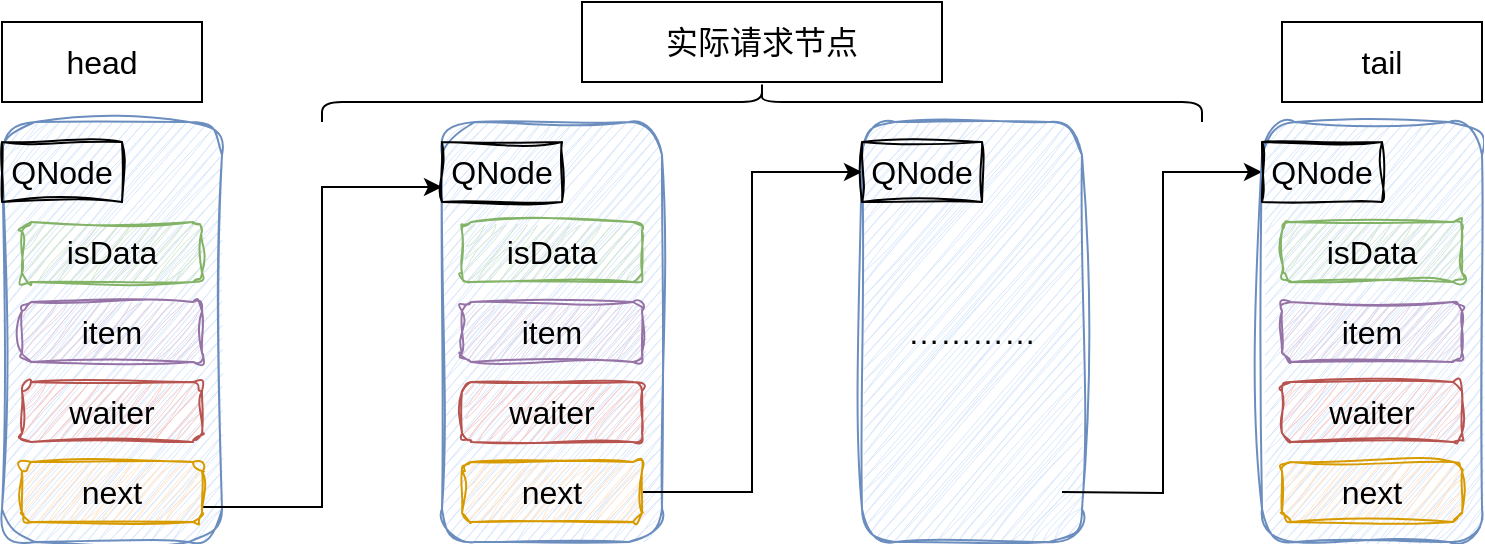 <mxfile version="28.0.6">
  <diagram name="第 1 页" id="DwyS9OOpsNnZXARyc_El">
    <mxGraphModel dx="1011" dy="690" grid="1" gridSize="10" guides="1" tooltips="1" connect="1" arrows="1" fold="1" page="1" pageScale="1" pageWidth="827" pageHeight="1169" math="0" shadow="0">
      <root>
        <mxCell id="0" />
        <mxCell id="1" parent="0" />
        <mxCell id="UEQ5Q8VcIfGj5zaFgwri-1" value="" style="rounded=1;whiteSpace=wrap;html=1;fontSize=16;sketch=1;curveFitting=1;jiggle=2;fillColor=#dae8fc;strokeColor=#6c8ebf;" vertex="1" parent="1">
          <mxGeometry x="20" y="160" width="110" height="210" as="geometry" />
        </mxCell>
        <mxCell id="UEQ5Q8VcIfGj5zaFgwri-2" value="item" style="rounded=1;whiteSpace=wrap;html=1;fontSize=16;sketch=1;curveFitting=1;jiggle=2;fillColor=#e1d5e7;strokeColor=#9673a6;" vertex="1" parent="1">
          <mxGeometry x="30" y="250" width="90" height="30" as="geometry" />
        </mxCell>
        <mxCell id="UEQ5Q8VcIfGj5zaFgwri-3" value="isData" style="rounded=1;whiteSpace=wrap;html=1;fontSize=16;sketch=1;curveFitting=1;jiggle=2;fillColor=#d5e8d4;strokeColor=#82b366;" vertex="1" parent="1">
          <mxGeometry x="30" y="210" width="90" height="30" as="geometry" />
        </mxCell>
        <mxCell id="UEQ5Q8VcIfGj5zaFgwri-4" value="waiter" style="rounded=1;whiteSpace=wrap;html=1;fontSize=16;sketch=1;curveFitting=1;jiggle=2;fillColor=#f8cecc;strokeColor=#b85450;" vertex="1" parent="1">
          <mxGeometry x="30" y="290" width="90" height="30" as="geometry" />
        </mxCell>
        <mxCell id="UEQ5Q8VcIfGj5zaFgwri-26" style="edgeStyle=orthogonalEdgeStyle;rounded=0;orthogonalLoop=1;jettySize=auto;html=1;exitX=1;exitY=0.75;exitDx=0;exitDy=0;entryX=0;entryY=0.75;entryDx=0;entryDy=0;fontSize=16;" edge="1" parent="1" source="UEQ5Q8VcIfGj5zaFgwri-5" target="UEQ5Q8VcIfGj5zaFgwri-12">
          <mxGeometry relative="1" as="geometry" />
        </mxCell>
        <mxCell id="UEQ5Q8VcIfGj5zaFgwri-5" value="next" style="rounded=1;whiteSpace=wrap;html=1;fontSize=16;sketch=1;curveFitting=1;jiggle=2;fillColor=#ffe6cc;strokeColor=#d79b00;" vertex="1" parent="1">
          <mxGeometry x="30" y="330" width="90" height="30" as="geometry" />
        </mxCell>
        <mxCell id="UEQ5Q8VcIfGj5zaFgwri-6" value="QNode" style="text;html=1;align=center;verticalAlign=middle;whiteSpace=wrap;rounded=0;strokeColor=default;sketch=1;curveFitting=1;jiggle=2;fontSize=16;" vertex="1" parent="1">
          <mxGeometry x="20" y="170" width="60" height="30" as="geometry" />
        </mxCell>
        <mxCell id="UEQ5Q8VcIfGj5zaFgwri-7" value="" style="rounded=1;whiteSpace=wrap;html=1;fontSize=16;sketch=1;curveFitting=1;jiggle=2;fillColor=#dae8fc;strokeColor=#6c8ebf;" vertex="1" parent="1">
          <mxGeometry x="240" y="160" width="110" height="210" as="geometry" />
        </mxCell>
        <mxCell id="UEQ5Q8VcIfGj5zaFgwri-8" value="item" style="rounded=1;whiteSpace=wrap;html=1;fontSize=16;sketch=1;curveFitting=1;jiggle=2;fillColor=#e1d5e7;strokeColor=#9673a6;" vertex="1" parent="1">
          <mxGeometry x="250" y="250" width="90" height="30" as="geometry" />
        </mxCell>
        <mxCell id="UEQ5Q8VcIfGj5zaFgwri-9" value="isData" style="rounded=1;whiteSpace=wrap;html=1;fontSize=16;sketch=1;curveFitting=1;jiggle=2;fillColor=#d5e8d4;strokeColor=#82b366;" vertex="1" parent="1">
          <mxGeometry x="250" y="210" width="90" height="30" as="geometry" />
        </mxCell>
        <mxCell id="UEQ5Q8VcIfGj5zaFgwri-10" value="waiter" style="rounded=1;whiteSpace=wrap;html=1;fontSize=16;sketch=1;curveFitting=1;jiggle=2;fillColor=#f8cecc;strokeColor=#b85450;" vertex="1" parent="1">
          <mxGeometry x="250" y="290" width="90" height="30" as="geometry" />
        </mxCell>
        <mxCell id="UEQ5Q8VcIfGj5zaFgwri-27" style="edgeStyle=orthogonalEdgeStyle;rounded=0;orthogonalLoop=1;jettySize=auto;html=1;exitX=1;exitY=0.5;exitDx=0;exitDy=0;entryX=0;entryY=0.5;entryDx=0;entryDy=0;fontSize=16;" edge="1" parent="1" source="UEQ5Q8VcIfGj5zaFgwri-11" target="UEQ5Q8VcIfGj5zaFgwri-18">
          <mxGeometry relative="1" as="geometry" />
        </mxCell>
        <mxCell id="UEQ5Q8VcIfGj5zaFgwri-11" value="next" style="rounded=1;whiteSpace=wrap;html=1;fontSize=16;sketch=1;curveFitting=1;jiggle=2;fillColor=#ffe6cc;strokeColor=#d79b00;" vertex="1" parent="1">
          <mxGeometry x="250" y="330" width="90" height="30" as="geometry" />
        </mxCell>
        <mxCell id="UEQ5Q8VcIfGj5zaFgwri-12" value="QNode" style="text;html=1;align=center;verticalAlign=middle;whiteSpace=wrap;rounded=0;strokeColor=default;sketch=1;curveFitting=1;jiggle=2;fontSize=16;" vertex="1" parent="1">
          <mxGeometry x="240" y="170" width="60" height="30" as="geometry" />
        </mxCell>
        <mxCell id="UEQ5Q8VcIfGj5zaFgwri-13" value="…………" style="rounded=1;whiteSpace=wrap;html=1;fontSize=16;sketch=1;curveFitting=1;jiggle=2;fillColor=#dae8fc;strokeColor=#6c8ebf;" vertex="1" parent="1">
          <mxGeometry x="450" y="160" width="110" height="210" as="geometry" />
        </mxCell>
        <mxCell id="UEQ5Q8VcIfGj5zaFgwri-28" style="edgeStyle=orthogonalEdgeStyle;rounded=0;orthogonalLoop=1;jettySize=auto;html=1;exitX=1;exitY=0.5;exitDx=0;exitDy=0;entryX=0;entryY=0.5;entryDx=0;entryDy=0;fontSize=16;" edge="1" parent="1" target="UEQ5Q8VcIfGj5zaFgwri-25">
          <mxGeometry relative="1" as="geometry">
            <mxPoint x="550" y="345" as="sourcePoint" />
          </mxGeometry>
        </mxCell>
        <mxCell id="UEQ5Q8VcIfGj5zaFgwri-18" value="QNode" style="text;html=1;align=center;verticalAlign=middle;whiteSpace=wrap;rounded=0;strokeColor=default;sketch=1;curveFitting=1;jiggle=2;fontSize=16;" vertex="1" parent="1">
          <mxGeometry x="450" y="170" width="60" height="30" as="geometry" />
        </mxCell>
        <mxCell id="UEQ5Q8VcIfGj5zaFgwri-20" value="" style="rounded=1;whiteSpace=wrap;html=1;fontSize=16;sketch=1;curveFitting=1;jiggle=2;fillColor=#dae8fc;strokeColor=#6c8ebf;" vertex="1" parent="1">
          <mxGeometry x="650" y="160" width="110" height="210" as="geometry" />
        </mxCell>
        <mxCell id="UEQ5Q8VcIfGj5zaFgwri-21" value="item" style="rounded=1;whiteSpace=wrap;html=1;fontSize=16;sketch=1;curveFitting=1;jiggle=2;fillColor=#e1d5e7;strokeColor=#9673a6;" vertex="1" parent="1">
          <mxGeometry x="660" y="250" width="90" height="30" as="geometry" />
        </mxCell>
        <mxCell id="UEQ5Q8VcIfGj5zaFgwri-22" value="isData" style="rounded=1;whiteSpace=wrap;html=1;fontSize=16;sketch=1;curveFitting=1;jiggle=2;fillColor=#d5e8d4;strokeColor=#82b366;" vertex="1" parent="1">
          <mxGeometry x="660" y="210" width="90" height="30" as="geometry" />
        </mxCell>
        <mxCell id="UEQ5Q8VcIfGj5zaFgwri-23" value="waiter" style="rounded=1;whiteSpace=wrap;html=1;fontSize=16;sketch=1;curveFitting=1;jiggle=2;fillColor=#f8cecc;strokeColor=#b85450;" vertex="1" parent="1">
          <mxGeometry x="660" y="290" width="90" height="30" as="geometry" />
        </mxCell>
        <mxCell id="UEQ5Q8VcIfGj5zaFgwri-24" value="next" style="rounded=1;whiteSpace=wrap;html=1;fontSize=16;sketch=1;curveFitting=1;jiggle=2;fillColor=#ffe6cc;strokeColor=#d79b00;" vertex="1" parent="1">
          <mxGeometry x="660" y="330" width="90" height="30" as="geometry" />
        </mxCell>
        <mxCell id="UEQ5Q8VcIfGj5zaFgwri-25" value="QNode" style="text;html=1;align=center;verticalAlign=middle;whiteSpace=wrap;rounded=0;strokeColor=default;sketch=1;curveFitting=1;jiggle=2;fontSize=16;" vertex="1" parent="1">
          <mxGeometry x="650" y="170" width="60" height="30" as="geometry" />
        </mxCell>
        <mxCell id="UEQ5Q8VcIfGj5zaFgwri-30" value="head" style="text;html=1;align=center;verticalAlign=middle;whiteSpace=wrap;rounded=0;strokeColor=default;fontSize=16;" vertex="1" parent="1">
          <mxGeometry x="20" y="110" width="100" height="40" as="geometry" />
        </mxCell>
        <mxCell id="UEQ5Q8VcIfGj5zaFgwri-31" value="tail" style="text;html=1;align=center;verticalAlign=middle;whiteSpace=wrap;rounded=0;strokeColor=default;fontSize=16;" vertex="1" parent="1">
          <mxGeometry x="660" y="110" width="100" height="40" as="geometry" />
        </mxCell>
        <mxCell id="UEQ5Q8VcIfGj5zaFgwri-32" value="" style="shape=curlyBracket;whiteSpace=wrap;html=1;rounded=1;flipH=1;labelPosition=right;verticalLabelPosition=middle;align=left;verticalAlign=middle;direction=south;fontSize=16;" vertex="1" parent="1">
          <mxGeometry x="180" y="140" width="440" height="20" as="geometry" />
        </mxCell>
        <mxCell id="UEQ5Q8VcIfGj5zaFgwri-33" value="实际请求节点" style="text;html=1;align=center;verticalAlign=middle;whiteSpace=wrap;rounded=0;strokeColor=default;fontSize=16;" vertex="1" parent="1">
          <mxGeometry x="310" y="100" width="180" height="40" as="geometry" />
        </mxCell>
      </root>
    </mxGraphModel>
  </diagram>
</mxfile>
